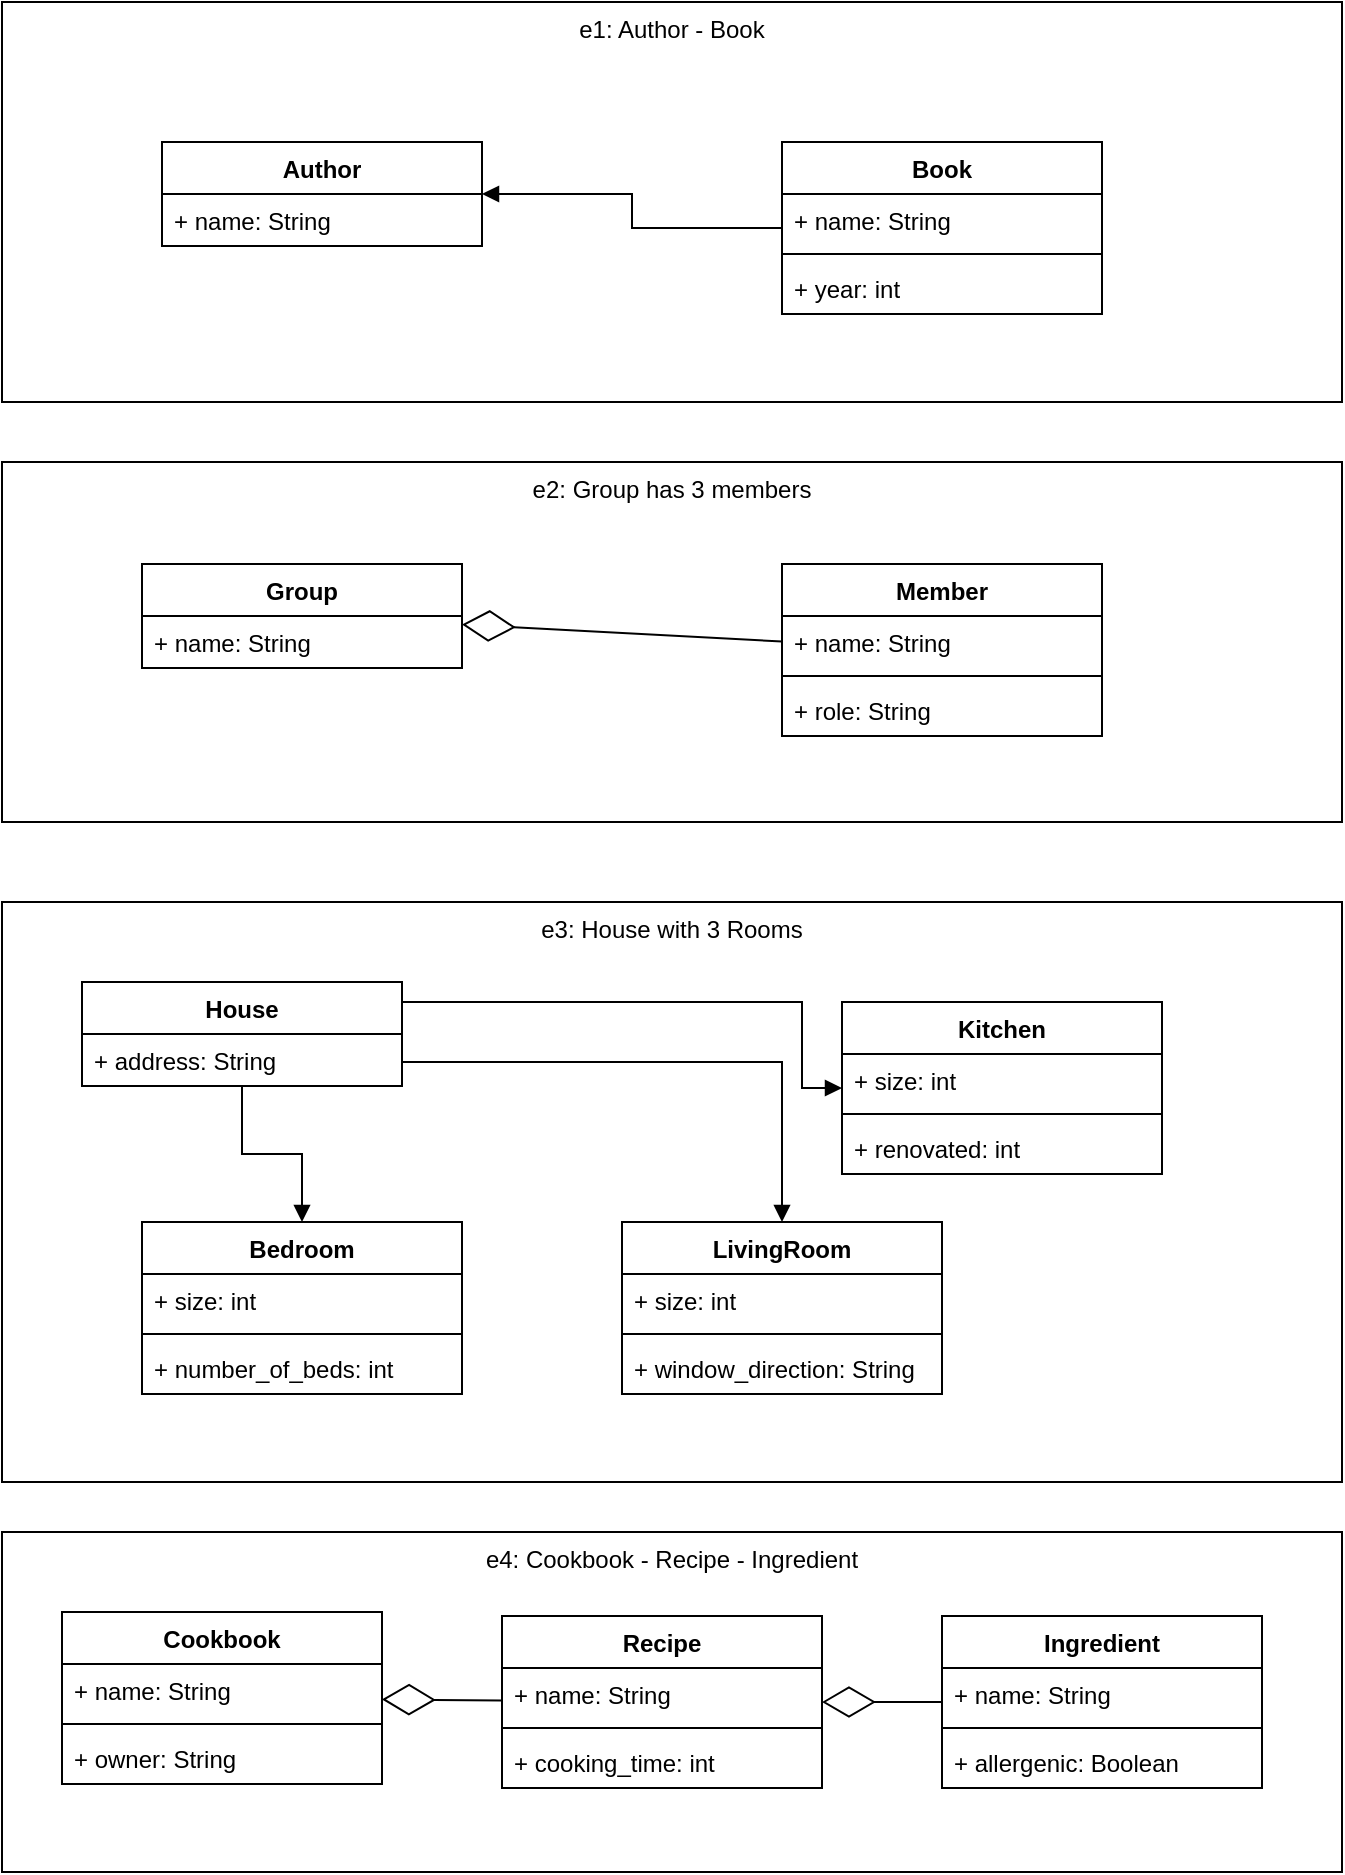 <mxfile version="15.6.0" type="device"><diagram id="yE5GtEA-XRQ60EhS1oNE" name="Page-1"><mxGraphModel dx="1422" dy="883" grid="1" gridSize="10" guides="1" tooltips="1" connect="1" arrows="1" fold="1" page="1" pageScale="1" pageWidth="827" pageHeight="1169" math="0" shadow="0"><root><mxCell id="0"/><mxCell id="1" parent="0"/><mxCell id="yjPDa6kiWxWnZmnht_sR-11" value="e1: Author - Book" style="rounded=0;whiteSpace=wrap;html=1;verticalAlign=top;" parent="1" vertex="1"><mxGeometry x="50" y="30" width="670" height="200" as="geometry"/></mxCell><mxCell id="yjPDa6kiWxWnZmnht_sR-1" value="Author" style="swimlane;fontStyle=1;align=center;verticalAlign=top;childLayout=stackLayout;horizontal=1;startSize=26;horizontalStack=0;resizeParent=1;resizeParentMax=0;resizeLast=0;collapsible=1;marginBottom=0;" parent="1" vertex="1"><mxGeometry x="130" y="100" width="160" height="52" as="geometry"/></mxCell><mxCell id="yjPDa6kiWxWnZmnht_sR-2" value="+ name: String" style="text;strokeColor=none;fillColor=none;align=left;verticalAlign=top;spacingLeft=4;spacingRight=4;overflow=hidden;rotatable=0;points=[[0,0.5],[1,0.5]];portConstraint=eastwest;" parent="yjPDa6kiWxWnZmnht_sR-1" vertex="1"><mxGeometry y="26" width="160" height="26" as="geometry"/></mxCell><mxCell id="yjPDa6kiWxWnZmnht_sR-5" value="Book" style="swimlane;fontStyle=1;align=center;verticalAlign=top;childLayout=stackLayout;horizontal=1;startSize=26;horizontalStack=0;resizeParent=1;resizeParentMax=0;resizeLast=0;collapsible=1;marginBottom=0;" parent="1" vertex="1"><mxGeometry x="440" y="100" width="160" height="86" as="geometry"/></mxCell><mxCell id="yjPDa6kiWxWnZmnht_sR-6" value="+ name: String" style="text;strokeColor=none;fillColor=none;align=left;verticalAlign=top;spacingLeft=4;spacingRight=4;overflow=hidden;rotatable=0;points=[[0,0.5],[1,0.5]];portConstraint=eastwest;" parent="yjPDa6kiWxWnZmnht_sR-5" vertex="1"><mxGeometry y="26" width="160" height="26" as="geometry"/></mxCell><mxCell id="yjPDa6kiWxWnZmnht_sR-7" value="" style="line;strokeWidth=1;fillColor=none;align=left;verticalAlign=middle;spacingTop=-1;spacingLeft=3;spacingRight=3;rotatable=0;labelPosition=right;points=[];portConstraint=eastwest;" parent="yjPDa6kiWxWnZmnht_sR-5" vertex="1"><mxGeometry y="52" width="160" height="8" as="geometry"/></mxCell><mxCell id="yjPDa6kiWxWnZmnht_sR-8" value="+ year: int&#xA;" style="text;strokeColor=none;fillColor=none;align=left;verticalAlign=top;spacingLeft=4;spacingRight=4;overflow=hidden;rotatable=0;points=[[0,0.5],[1,0.5]];portConstraint=eastwest;" parent="yjPDa6kiWxWnZmnht_sR-5" vertex="1"><mxGeometry y="60" width="160" height="26" as="geometry"/></mxCell><mxCell id="yjPDa6kiWxWnZmnht_sR-9" value="" style="endArrow=block;endFill=1;html=1;edgeStyle=orthogonalEdgeStyle;align=left;verticalAlign=top;rounded=0;" parent="1" source="yjPDa6kiWxWnZmnht_sR-5" target="yjPDa6kiWxWnZmnht_sR-1" edge="1"><mxGeometry x="-1" relative="1" as="geometry"><mxPoint x="330" y="450" as="sourcePoint"/><mxPoint x="490" y="450" as="targetPoint"/></mxGeometry></mxCell><mxCell id="yjPDa6kiWxWnZmnht_sR-12" value="e2: Group has 3 members" style="rounded=0;whiteSpace=wrap;html=1;verticalAlign=top;" parent="1" vertex="1"><mxGeometry x="50" y="260" width="670" height="180" as="geometry"/></mxCell><mxCell id="yjPDa6kiWxWnZmnht_sR-13" value="Group" style="swimlane;fontStyle=1;align=center;verticalAlign=top;childLayout=stackLayout;horizontal=1;startSize=26;horizontalStack=0;resizeParent=1;resizeParentMax=0;resizeLast=0;collapsible=1;marginBottom=0;" parent="1" vertex="1"><mxGeometry x="120" y="311" width="160" height="52" as="geometry"/></mxCell><mxCell id="yjPDa6kiWxWnZmnht_sR-14" value="+ name: String" style="text;strokeColor=none;fillColor=none;align=left;verticalAlign=top;spacingLeft=4;spacingRight=4;overflow=hidden;rotatable=0;points=[[0,0.5],[1,0.5]];portConstraint=eastwest;" parent="yjPDa6kiWxWnZmnht_sR-13" vertex="1"><mxGeometry y="26" width="160" height="26" as="geometry"/></mxCell><mxCell id="yjPDa6kiWxWnZmnht_sR-17" value="Member" style="swimlane;fontStyle=1;align=center;verticalAlign=top;childLayout=stackLayout;horizontal=1;startSize=26;horizontalStack=0;resizeParent=1;resizeParentMax=0;resizeLast=0;collapsible=1;marginBottom=0;" parent="1" vertex="1"><mxGeometry x="440" y="311" width="160" height="86" as="geometry"/></mxCell><mxCell id="yjPDa6kiWxWnZmnht_sR-18" value="+ name: String" style="text;strokeColor=none;fillColor=none;align=left;verticalAlign=top;spacingLeft=4;spacingRight=4;overflow=hidden;rotatable=0;points=[[0,0.5],[1,0.5]];portConstraint=eastwest;" parent="yjPDa6kiWxWnZmnht_sR-17" vertex="1"><mxGeometry y="26" width="160" height="26" as="geometry"/></mxCell><mxCell id="yjPDa6kiWxWnZmnht_sR-19" value="" style="line;strokeWidth=1;fillColor=none;align=left;verticalAlign=middle;spacingTop=-1;spacingLeft=3;spacingRight=3;rotatable=0;labelPosition=right;points=[];portConstraint=eastwest;" parent="yjPDa6kiWxWnZmnht_sR-17" vertex="1"><mxGeometry y="52" width="160" height="8" as="geometry"/></mxCell><mxCell id="yjPDa6kiWxWnZmnht_sR-20" value="+ role: String" style="text;strokeColor=none;fillColor=none;align=left;verticalAlign=top;spacingLeft=4;spacingRight=4;overflow=hidden;rotatable=0;points=[[0,0.5],[1,0.5]];portConstraint=eastwest;" parent="yjPDa6kiWxWnZmnht_sR-17" vertex="1"><mxGeometry y="60" width="160" height="26" as="geometry"/></mxCell><mxCell id="yjPDa6kiWxWnZmnht_sR-21" value="" style="endArrow=diamondThin;endFill=0;endSize=24;html=1;rounded=0;" parent="1" source="yjPDa6kiWxWnZmnht_sR-17" target="yjPDa6kiWxWnZmnht_sR-13" edge="1"><mxGeometry width="160" relative="1" as="geometry"><mxPoint x="330" y="370" as="sourcePoint"/><mxPoint x="490" y="370" as="targetPoint"/></mxGeometry></mxCell><mxCell id="yjPDa6kiWxWnZmnht_sR-22" value="e4: Cookbook - Recipe - Ingredient" style="rounded=0;whiteSpace=wrap;html=1;verticalAlign=top;" parent="1" vertex="1"><mxGeometry x="50" y="795" width="670" height="170" as="geometry"/></mxCell><mxCell id="yjPDa6kiWxWnZmnht_sR-23" value="Cookbook" style="swimlane;fontStyle=1;align=center;verticalAlign=top;childLayout=stackLayout;horizontal=1;startSize=26;horizontalStack=0;resizeParent=1;resizeParentMax=0;resizeLast=0;collapsible=1;marginBottom=0;" parent="1" vertex="1"><mxGeometry x="80" y="835" width="160" height="86" as="geometry"/></mxCell><mxCell id="yjPDa6kiWxWnZmnht_sR-24" value="+ name: String" style="text;strokeColor=none;fillColor=none;align=left;verticalAlign=top;spacingLeft=4;spacingRight=4;overflow=hidden;rotatable=0;points=[[0,0.5],[1,0.5]];portConstraint=eastwest;" parent="yjPDa6kiWxWnZmnht_sR-23" vertex="1"><mxGeometry y="26" width="160" height="26" as="geometry"/></mxCell><mxCell id="yjPDa6kiWxWnZmnht_sR-25" value="" style="line;strokeWidth=1;fillColor=none;align=left;verticalAlign=middle;spacingTop=-1;spacingLeft=3;spacingRight=3;rotatable=0;labelPosition=right;points=[];portConstraint=eastwest;" parent="yjPDa6kiWxWnZmnht_sR-23" vertex="1"><mxGeometry y="52" width="160" height="8" as="geometry"/></mxCell><mxCell id="yjPDa6kiWxWnZmnht_sR-26" value="+ owner: String" style="text;strokeColor=none;fillColor=none;align=left;verticalAlign=top;spacingLeft=4;spacingRight=4;overflow=hidden;rotatable=0;points=[[0,0.5],[1,0.5]];portConstraint=eastwest;" parent="yjPDa6kiWxWnZmnht_sR-23" vertex="1"><mxGeometry y="60" width="160" height="26" as="geometry"/></mxCell><mxCell id="yjPDa6kiWxWnZmnht_sR-27" value="Recipe" style="swimlane;fontStyle=1;align=center;verticalAlign=top;childLayout=stackLayout;horizontal=1;startSize=26;horizontalStack=0;resizeParent=1;resizeParentMax=0;resizeLast=0;collapsible=1;marginBottom=0;" parent="1" vertex="1"><mxGeometry x="300" y="837" width="160" height="86" as="geometry"/></mxCell><mxCell id="yjPDa6kiWxWnZmnht_sR-28" value="+ name: String" style="text;strokeColor=none;fillColor=none;align=left;verticalAlign=top;spacingLeft=4;spacingRight=4;overflow=hidden;rotatable=0;points=[[0,0.5],[1,0.5]];portConstraint=eastwest;" parent="yjPDa6kiWxWnZmnht_sR-27" vertex="1"><mxGeometry y="26" width="160" height="26" as="geometry"/></mxCell><mxCell id="yjPDa6kiWxWnZmnht_sR-29" value="" style="line;strokeWidth=1;fillColor=none;align=left;verticalAlign=middle;spacingTop=-1;spacingLeft=3;spacingRight=3;rotatable=0;labelPosition=right;points=[];portConstraint=eastwest;" parent="yjPDa6kiWxWnZmnht_sR-27" vertex="1"><mxGeometry y="52" width="160" height="8" as="geometry"/></mxCell><mxCell id="yjPDa6kiWxWnZmnht_sR-30" value="+ cooking_time: int" style="text;strokeColor=none;fillColor=none;align=left;verticalAlign=top;spacingLeft=4;spacingRight=4;overflow=hidden;rotatable=0;points=[[0,0.5],[1,0.5]];portConstraint=eastwest;" parent="yjPDa6kiWxWnZmnht_sR-27" vertex="1"><mxGeometry y="60" width="160" height="26" as="geometry"/></mxCell><mxCell id="yjPDa6kiWxWnZmnht_sR-31" value="Ingredient" style="swimlane;fontStyle=1;align=center;verticalAlign=top;childLayout=stackLayout;horizontal=1;startSize=26;horizontalStack=0;resizeParent=1;resizeParentMax=0;resizeLast=0;collapsible=1;marginBottom=0;" parent="1" vertex="1"><mxGeometry x="520" y="837" width="160" height="86" as="geometry"/></mxCell><mxCell id="yjPDa6kiWxWnZmnht_sR-32" value="+ name: String" style="text;strokeColor=none;fillColor=none;align=left;verticalAlign=top;spacingLeft=4;spacingRight=4;overflow=hidden;rotatable=0;points=[[0,0.5],[1,0.5]];portConstraint=eastwest;" parent="yjPDa6kiWxWnZmnht_sR-31" vertex="1"><mxGeometry y="26" width="160" height="26" as="geometry"/></mxCell><mxCell id="yjPDa6kiWxWnZmnht_sR-33" value="" style="line;strokeWidth=1;fillColor=none;align=left;verticalAlign=middle;spacingTop=-1;spacingLeft=3;spacingRight=3;rotatable=0;labelPosition=right;points=[];portConstraint=eastwest;" parent="yjPDa6kiWxWnZmnht_sR-31" vertex="1"><mxGeometry y="52" width="160" height="8" as="geometry"/></mxCell><mxCell id="yjPDa6kiWxWnZmnht_sR-34" value="+ allergenic: Boolean" style="text;strokeColor=none;fillColor=none;align=left;verticalAlign=top;spacingLeft=4;spacingRight=4;overflow=hidden;rotatable=0;points=[[0,0.5],[1,0.5]];portConstraint=eastwest;" parent="yjPDa6kiWxWnZmnht_sR-31" vertex="1"><mxGeometry y="60" width="160" height="26" as="geometry"/></mxCell><mxCell id="yjPDa6kiWxWnZmnht_sR-35" value="" style="endArrow=diamondThin;endFill=0;endSize=24;html=1;rounded=0;" parent="1" source="yjPDa6kiWxWnZmnht_sR-27" target="yjPDa6kiWxWnZmnht_sR-23" edge="1"><mxGeometry width="160" relative="1" as="geometry"><mxPoint x="330" y="745" as="sourcePoint"/><mxPoint x="490" y="745" as="targetPoint"/></mxGeometry></mxCell><mxCell id="yjPDa6kiWxWnZmnht_sR-36" value="" style="endArrow=diamondThin;endFill=0;endSize=24;html=1;rounded=0;" parent="1" source="yjPDa6kiWxWnZmnht_sR-31" target="yjPDa6kiWxWnZmnht_sR-27" edge="1"><mxGeometry width="160" relative="1" as="geometry"><mxPoint x="330" y="745" as="sourcePoint"/><mxPoint x="490" y="745" as="targetPoint"/></mxGeometry></mxCell><mxCell id="yjPDa6kiWxWnZmnht_sR-37" value="e3: House with 3 Rooms" style="rounded=0;whiteSpace=wrap;html=1;verticalAlign=top;" parent="1" vertex="1"><mxGeometry x="50" y="480" width="670" height="290" as="geometry"/></mxCell><mxCell id="yjPDa6kiWxWnZmnht_sR-38" value="House" style="swimlane;fontStyle=1;align=center;verticalAlign=top;childLayout=stackLayout;horizontal=1;startSize=26;horizontalStack=0;resizeParent=1;resizeParentMax=0;resizeLast=0;collapsible=1;marginBottom=0;" parent="1" vertex="1"><mxGeometry x="90" y="520" width="160" height="52" as="geometry"><mxRectangle x="90" y="300" width="70" height="26" as="alternateBounds"/></mxGeometry></mxCell><mxCell id="yjPDa6kiWxWnZmnht_sR-39" value="+ address: String" style="text;strokeColor=none;fillColor=none;align=left;verticalAlign=top;spacingLeft=4;spacingRight=4;overflow=hidden;rotatable=0;points=[[0,0.5],[1,0.5]];portConstraint=eastwest;" parent="yjPDa6kiWxWnZmnht_sR-38" vertex="1"><mxGeometry y="26" width="160" height="26" as="geometry"/></mxCell><mxCell id="yjPDa6kiWxWnZmnht_sR-42" value="Kitchen" style="swimlane;fontStyle=1;align=center;verticalAlign=top;childLayout=stackLayout;horizontal=1;startSize=26;horizontalStack=0;resizeParent=1;resizeParentMax=0;resizeLast=0;collapsible=1;marginBottom=0;" parent="1" vertex="1"><mxGeometry x="470" y="530" width="160" height="86" as="geometry"/></mxCell><mxCell id="yjPDa6kiWxWnZmnht_sR-43" value="+ size: int" style="text;strokeColor=none;fillColor=none;align=left;verticalAlign=top;spacingLeft=4;spacingRight=4;overflow=hidden;rotatable=0;points=[[0,0.5],[1,0.5]];portConstraint=eastwest;" parent="yjPDa6kiWxWnZmnht_sR-42" vertex="1"><mxGeometry y="26" width="160" height="26" as="geometry"/></mxCell><mxCell id="yjPDa6kiWxWnZmnht_sR-44" value="" style="line;strokeWidth=1;fillColor=none;align=left;verticalAlign=middle;spacingTop=-1;spacingLeft=3;spacingRight=3;rotatable=0;labelPosition=right;points=[];portConstraint=eastwest;" parent="yjPDa6kiWxWnZmnht_sR-42" vertex="1"><mxGeometry y="52" width="160" height="8" as="geometry"/></mxCell><mxCell id="yjPDa6kiWxWnZmnht_sR-45" value="+ renovated: int" style="text;strokeColor=none;fillColor=none;align=left;verticalAlign=top;spacingLeft=4;spacingRight=4;overflow=hidden;rotatable=0;points=[[0,0.5],[1,0.5]];portConstraint=eastwest;" parent="yjPDa6kiWxWnZmnht_sR-42" vertex="1"><mxGeometry y="60" width="160" height="26" as="geometry"/></mxCell><mxCell id="yjPDa6kiWxWnZmnht_sR-46" value="Bedroom" style="swimlane;fontStyle=1;align=center;verticalAlign=top;childLayout=stackLayout;horizontal=1;startSize=26;horizontalStack=0;resizeParent=1;resizeParentMax=0;resizeLast=0;collapsible=1;marginBottom=0;" parent="1" vertex="1"><mxGeometry x="120" y="640" width="160" height="86" as="geometry"/></mxCell><mxCell id="yjPDa6kiWxWnZmnht_sR-47" value="+ size: int" style="text;strokeColor=none;fillColor=none;align=left;verticalAlign=top;spacingLeft=4;spacingRight=4;overflow=hidden;rotatable=0;points=[[0,0.5],[1,0.5]];portConstraint=eastwest;" parent="yjPDa6kiWxWnZmnht_sR-46" vertex="1"><mxGeometry y="26" width="160" height="26" as="geometry"/></mxCell><mxCell id="yjPDa6kiWxWnZmnht_sR-48" value="" style="line;strokeWidth=1;fillColor=none;align=left;verticalAlign=middle;spacingTop=-1;spacingLeft=3;spacingRight=3;rotatable=0;labelPosition=right;points=[];portConstraint=eastwest;" parent="yjPDa6kiWxWnZmnht_sR-46" vertex="1"><mxGeometry y="52" width="160" height="8" as="geometry"/></mxCell><mxCell id="yjPDa6kiWxWnZmnht_sR-49" value="+ number_of_beds: int" style="text;strokeColor=none;fillColor=none;align=left;verticalAlign=top;spacingLeft=4;spacingRight=4;overflow=hidden;rotatable=0;points=[[0,0.5],[1,0.5]];portConstraint=eastwest;" parent="yjPDa6kiWxWnZmnht_sR-46" vertex="1"><mxGeometry y="60" width="160" height="26" as="geometry"/></mxCell><mxCell id="yjPDa6kiWxWnZmnht_sR-50" value="LivingRoom" style="swimlane;fontStyle=1;align=center;verticalAlign=top;childLayout=stackLayout;horizontal=1;startSize=26;horizontalStack=0;resizeParent=1;resizeParentMax=0;resizeLast=0;collapsible=1;marginBottom=0;" parent="1" vertex="1"><mxGeometry x="360" y="640" width="160" height="86" as="geometry"/></mxCell><mxCell id="yjPDa6kiWxWnZmnht_sR-51" value="+ size: int" style="text;strokeColor=none;fillColor=none;align=left;verticalAlign=top;spacingLeft=4;spacingRight=4;overflow=hidden;rotatable=0;points=[[0,0.5],[1,0.5]];portConstraint=eastwest;" parent="yjPDa6kiWxWnZmnht_sR-50" vertex="1"><mxGeometry y="26" width="160" height="26" as="geometry"/></mxCell><mxCell id="yjPDa6kiWxWnZmnht_sR-52" value="" style="line;strokeWidth=1;fillColor=none;align=left;verticalAlign=middle;spacingTop=-1;spacingLeft=3;spacingRight=3;rotatable=0;labelPosition=right;points=[];portConstraint=eastwest;" parent="yjPDa6kiWxWnZmnht_sR-50" vertex="1"><mxGeometry y="52" width="160" height="8" as="geometry"/></mxCell><mxCell id="yjPDa6kiWxWnZmnht_sR-53" value="+ window_direction: String" style="text;strokeColor=none;fillColor=none;align=left;verticalAlign=top;spacingLeft=4;spacingRight=4;overflow=hidden;rotatable=0;points=[[0,0.5],[1,0.5]];portConstraint=eastwest;" parent="yjPDa6kiWxWnZmnht_sR-50" vertex="1"><mxGeometry y="60" width="160" height="26" as="geometry"/></mxCell><mxCell id="yjPDa6kiWxWnZmnht_sR-54" value="" style="endArrow=block;endFill=1;html=1;edgeStyle=orthogonalEdgeStyle;align=left;verticalAlign=top;rounded=0;" parent="1" source="yjPDa6kiWxWnZmnht_sR-38" target="yjPDa6kiWxWnZmnht_sR-42" edge="1"><mxGeometry x="-1" relative="1" as="geometry"><mxPoint x="330" y="640" as="sourcePoint"/><mxPoint x="490" y="640" as="targetPoint"/><Array as="points"><mxPoint x="450" y="530"/><mxPoint x="450" y="573"/></Array></mxGeometry></mxCell><mxCell id="yjPDa6kiWxWnZmnht_sR-56" value="" style="endArrow=block;endFill=1;html=1;edgeStyle=orthogonalEdgeStyle;align=left;verticalAlign=top;rounded=0;" parent="1" source="yjPDa6kiWxWnZmnht_sR-38" target="yjPDa6kiWxWnZmnht_sR-50" edge="1"><mxGeometry x="-1" relative="1" as="geometry"><mxPoint x="330" y="640" as="sourcePoint"/><mxPoint x="490" y="640" as="targetPoint"/><Array as="points"><mxPoint x="440" y="560"/></Array></mxGeometry></mxCell><mxCell id="yjPDa6kiWxWnZmnht_sR-58" value="" style="endArrow=block;endFill=1;html=1;edgeStyle=orthogonalEdgeStyle;align=left;verticalAlign=top;rounded=0;" parent="1" source="yjPDa6kiWxWnZmnht_sR-38" target="yjPDa6kiWxWnZmnht_sR-46" edge="1"><mxGeometry x="-1" relative="1" as="geometry"><mxPoint x="330" y="640" as="sourcePoint"/><mxPoint x="490" y="640" as="targetPoint"/></mxGeometry></mxCell></root></mxGraphModel></diagram></mxfile>